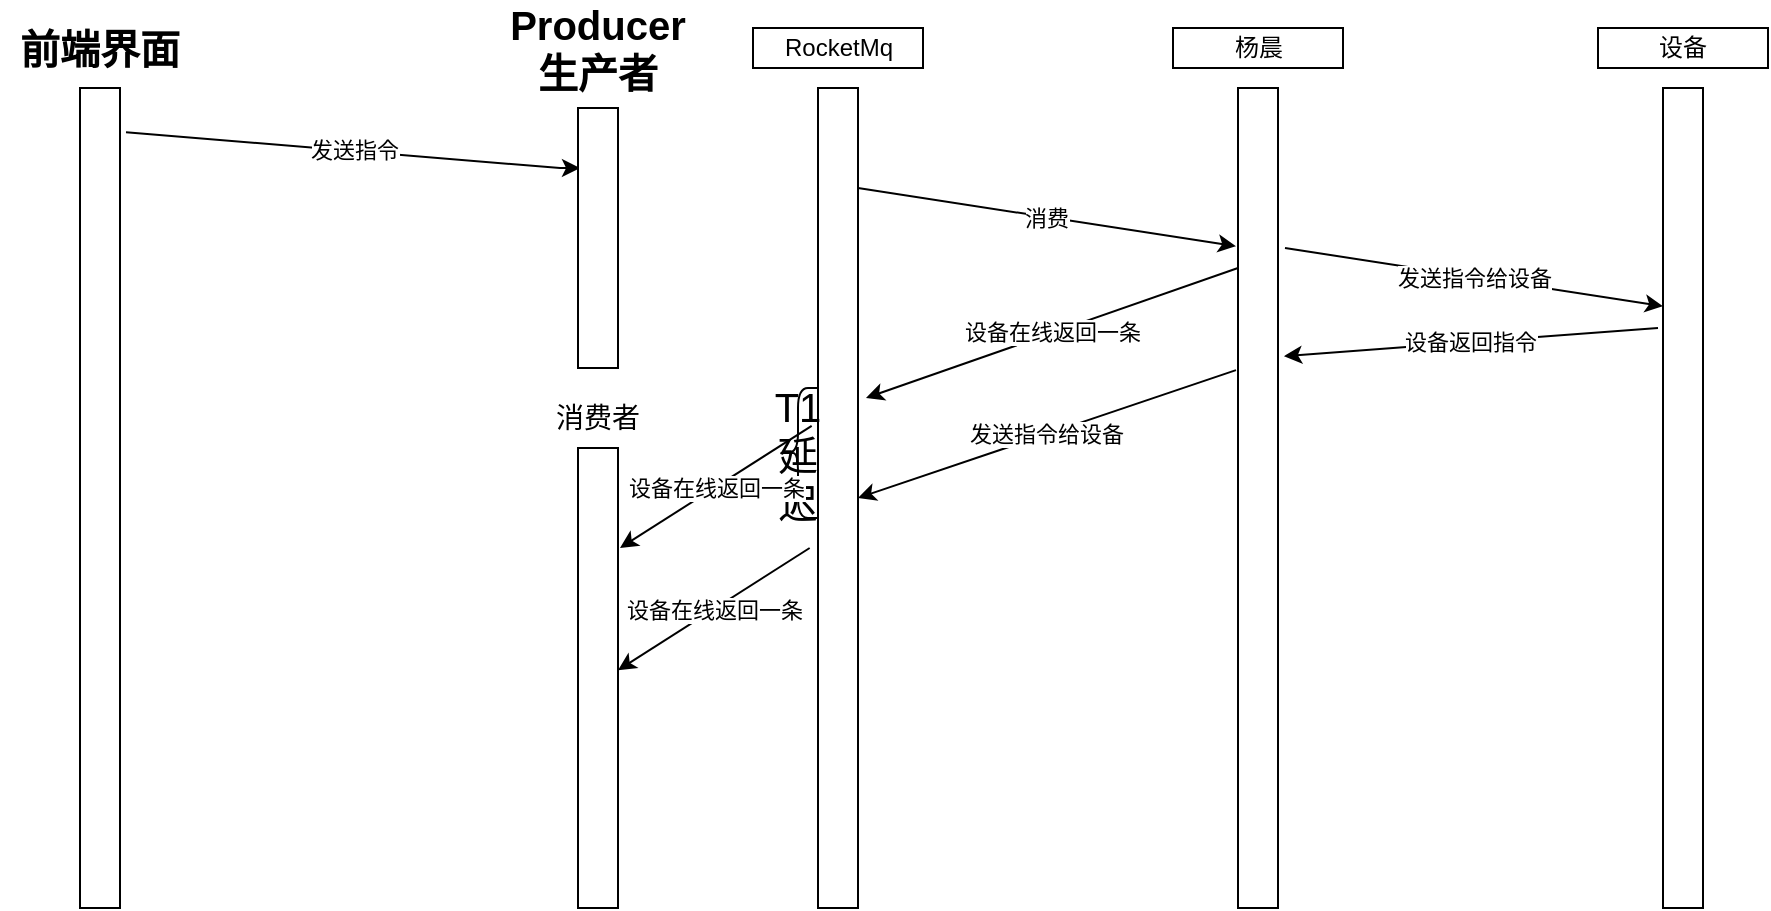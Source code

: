 <mxfile version="20.5.1" type="github">
  <diagram name="Page-1" id="74e2e168-ea6b-b213-b513-2b3c1d86103e">
    <mxGraphModel dx="1185" dy="662" grid="1" gridSize="10" guides="1" tooltips="1" connect="1" arrows="1" fold="1" page="1" pageScale="1" pageWidth="1100" pageHeight="850" background="none" math="0" shadow="0">
      <root>
        <mxCell id="0" />
        <mxCell id="1" parent="0" />
        <mxCell id="UV4veWWtO02-F0cniwVC-3" value="" style="rounded=0;whiteSpace=wrap;html=1;" vertex="1" parent="1">
          <mxGeometry x="90" y="180" width="20" height="410" as="geometry" />
        </mxCell>
        <mxCell id="UV4veWWtO02-F0cniwVC-6" value="发送指令" style="endArrow=classic;html=1;rounded=0;exitX=1.15;exitY=0.054;exitDx=0;exitDy=0;exitPerimeter=0;entryX=0.05;entryY=0.231;entryDx=0;entryDy=0;entryPerimeter=0;" edge="1" parent="1" source="UV4veWWtO02-F0cniwVC-3" target="UV4veWWtO02-F0cniwVC-33">
          <mxGeometry width="50" height="50" relative="1" as="geometry">
            <mxPoint x="520" y="430" as="sourcePoint" />
            <mxPoint x="370" y="360" as="targetPoint" />
            <Array as="points">
              <mxPoint x="330" y="220" />
            </Array>
          </mxGeometry>
        </mxCell>
        <mxCell id="UV4veWWtO02-F0cniwVC-8" value="" style="rounded=0;whiteSpace=wrap;html=1;" vertex="1" parent="1">
          <mxGeometry x="459" y="180" width="20" height="410" as="geometry" />
        </mxCell>
        <mxCell id="UV4veWWtO02-F0cniwVC-9" value="RocketMq" style="rounded=0;whiteSpace=wrap;html=1;" vertex="1" parent="1">
          <mxGeometry x="426.5" y="150" width="85" height="20" as="geometry" />
        </mxCell>
        <mxCell id="UV4veWWtO02-F0cniwVC-10" value="" style="rounded=0;whiteSpace=wrap;html=1;" vertex="1" parent="1">
          <mxGeometry x="669" y="180" width="20" height="410" as="geometry" />
        </mxCell>
        <mxCell id="UV4veWWtO02-F0cniwVC-12" value="杨晨" style="rounded=0;whiteSpace=wrap;html=1;" vertex="1" parent="1">
          <mxGeometry x="636.5" y="150" width="85" height="20" as="geometry" />
        </mxCell>
        <mxCell id="UV4veWWtO02-F0cniwVC-13" value="" style="rounded=0;whiteSpace=wrap;html=1;" vertex="1" parent="1">
          <mxGeometry x="881.5" y="180" width="20" height="410" as="geometry" />
        </mxCell>
        <mxCell id="UV4veWWtO02-F0cniwVC-14" value="设备" style="rounded=0;whiteSpace=wrap;html=1;" vertex="1" parent="1">
          <mxGeometry x="849" y="150" width="85" height="20" as="geometry" />
        </mxCell>
        <mxCell id="UV4veWWtO02-F0cniwVC-17" value="消费" style="endArrow=classic;html=1;rounded=0;exitX=1.15;exitY=0.054;exitDx=0;exitDy=0;exitPerimeter=0;entryX=-0.05;entryY=0.193;entryDx=0;entryDy=0;entryPerimeter=0;" edge="1" parent="1" target="UV4veWWtO02-F0cniwVC-10">
          <mxGeometry width="50" height="50" relative="1" as="geometry">
            <mxPoint x="479" y="230" as="sourcePoint" />
            <mxPoint x="736" y="257.88" as="targetPoint" />
          </mxGeometry>
        </mxCell>
        <mxCell id="UV4veWWtO02-F0cniwVC-18" value="设备在线返回一条" style="endArrow=classic;html=1;rounded=0;entryX=1.2;entryY=0.378;entryDx=0;entryDy=0;entryPerimeter=0;" edge="1" parent="1" target="UV4veWWtO02-F0cniwVC-8">
          <mxGeometry width="50" height="50" relative="1" as="geometry">
            <mxPoint x="669" y="270" as="sourcePoint" />
            <mxPoint x="878" y="289.13" as="targetPoint" />
          </mxGeometry>
        </mxCell>
        <mxCell id="UV4veWWtO02-F0cniwVC-19" value="发送指令给设备" style="endArrow=classic;html=1;rounded=0;exitX=1.15;exitY=0.054;exitDx=0;exitDy=0;exitPerimeter=0;entryX=-0.05;entryY=0.193;entryDx=0;entryDy=0;entryPerimeter=0;" edge="1" parent="1">
          <mxGeometry width="50" height="50" relative="1" as="geometry">
            <mxPoint x="692.5" y="260" as="sourcePoint" />
            <mxPoint x="881.5" y="289.13" as="targetPoint" />
          </mxGeometry>
        </mxCell>
        <mxCell id="UV4veWWtO02-F0cniwVC-20" value="设备返回指令" style="endArrow=classic;html=1;rounded=0;entryX=1.15;entryY=0.327;entryDx=0;entryDy=0;entryPerimeter=0;" edge="1" parent="1" target="UV4veWWtO02-F0cniwVC-10">
          <mxGeometry width="50" height="50" relative="1" as="geometry">
            <mxPoint x="879" y="300" as="sourcePoint" />
            <mxPoint x="881.5" y="379.13" as="targetPoint" />
          </mxGeometry>
        </mxCell>
        <mxCell id="UV4veWWtO02-F0cniwVC-21" value="发送指令给设备" style="endArrow=classic;html=1;rounded=0;entryX=1;entryY=0.5;entryDx=0;entryDy=0;exitX=-0.05;exitY=0.344;exitDx=0;exitDy=0;exitPerimeter=0;" edge="1" parent="1" source="UV4veWWtO02-F0cniwVC-10" target="UV4veWWtO02-F0cniwVC-8">
          <mxGeometry width="50" height="50" relative="1" as="geometry">
            <mxPoint x="889" y="310" as="sourcePoint" />
            <mxPoint x="702" y="324.07" as="targetPoint" />
          </mxGeometry>
        </mxCell>
        <mxCell id="UV4veWWtO02-F0cniwVC-26" value="前端界面" style="text;html=1;strokeColor=none;fillColor=none;align=center;verticalAlign=middle;whiteSpace=wrap;rounded=0;fontSize=20;fontStyle=1" vertex="1" parent="1">
          <mxGeometry x="50" y="145" width="100" height="30" as="geometry" />
        </mxCell>
        <mxCell id="UV4veWWtO02-F0cniwVC-30" value="T1延迟" style="shape=curlyBracket;whiteSpace=wrap;html=1;rounded=1;fontSize=20;size=0.5;direction=east;" vertex="1" parent="1">
          <mxGeometry x="439" y="330" width="20" height="65" as="geometry" />
        </mxCell>
        <mxCell id="UV4veWWtO02-F0cniwVC-33" value="" style="rounded=0;whiteSpace=wrap;html=1;fontSize=14;" vertex="1" parent="1">
          <mxGeometry x="339" y="190" width="20" height="130" as="geometry" />
        </mxCell>
        <mxCell id="UV4veWWtO02-F0cniwVC-37" value="Producer生产者" style="text;html=1;strokeColor=none;fillColor=none;align=center;verticalAlign=middle;whiteSpace=wrap;rounded=0;fontSize=20;fontStyle=1" vertex="1" parent="1">
          <mxGeometry x="299" y="145" width="100" height="30" as="geometry" />
        </mxCell>
        <mxCell id="UV4veWWtO02-F0cniwVC-41" value="" style="rounded=0;whiteSpace=wrap;html=1;fontSize=14;" vertex="1" parent="1">
          <mxGeometry x="339" y="360" width="20" height="230" as="geometry" />
        </mxCell>
        <mxCell id="UV4veWWtO02-F0cniwVC-42" value="消费者" style="text;html=1;strokeColor=none;fillColor=none;align=center;verticalAlign=middle;whiteSpace=wrap;rounded=0;fontSize=14;" vertex="1" parent="1">
          <mxGeometry x="319" y="330" width="60" height="30" as="geometry" />
        </mxCell>
        <mxCell id="UV4veWWtO02-F0cniwVC-43" value="设备在线返回一条" style="endArrow=classic;html=1;rounded=0;exitX=-0.158;exitY=0.412;exitDx=0;exitDy=0;exitPerimeter=0;" edge="1" parent="1" source="UV4veWWtO02-F0cniwVC-8">
          <mxGeometry width="50" height="50" relative="1" as="geometry">
            <mxPoint x="442.0" y="410.0" as="sourcePoint" />
            <mxPoint x="360" y="410" as="targetPoint" />
          </mxGeometry>
        </mxCell>
        <mxCell id="UV4veWWtO02-F0cniwVC-44" value="设备在线返回一条" style="endArrow=classic;html=1;rounded=0;exitX=-0.158;exitY=0.412;exitDx=0;exitDy=0;exitPerimeter=0;" edge="1" parent="1">
          <mxGeometry width="50" height="50" relative="1" as="geometry">
            <mxPoint x="454.84" y="410.0" as="sourcePoint" />
            <mxPoint x="359" y="471.08" as="targetPoint" />
          </mxGeometry>
        </mxCell>
      </root>
    </mxGraphModel>
  </diagram>
</mxfile>
